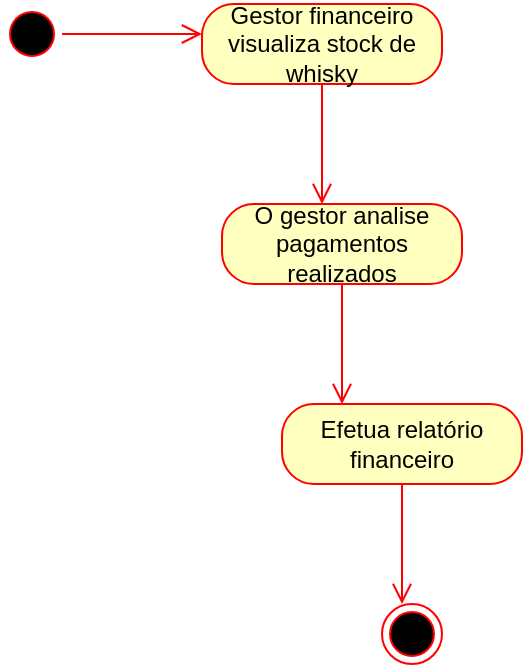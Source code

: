 <mxfile version="22.0.3" type="device">
  <diagram name="Página-1" id="AxWOU-LPAeYPAdYQ-Egs">
    <mxGraphModel dx="1036" dy="606" grid="1" gridSize="10" guides="1" tooltips="1" connect="1" arrows="1" fold="1" page="1" pageScale="1" pageWidth="827" pageHeight="1169" math="0" shadow="0">
      <root>
        <mxCell id="0" />
        <mxCell id="1" parent="0" />
        <mxCell id="ENVp9wVS7SQIWdn9kenw-12" value="" style="ellipse;html=1;shape=startState;fillColor=#000000;strokeColor=#ff0000;" parent="1" vertex="1">
          <mxGeometry x="80" y="110" width="30" height="30" as="geometry" />
        </mxCell>
        <mxCell id="ENVp9wVS7SQIWdn9kenw-13" value="" style="edgeStyle=orthogonalEdgeStyle;html=1;verticalAlign=bottom;endArrow=open;endSize=8;strokeColor=#ff0000;rounded=0;" parent="1" source="ENVp9wVS7SQIWdn9kenw-12" edge="1">
          <mxGeometry relative="1" as="geometry">
            <mxPoint x="180" y="125" as="targetPoint" />
          </mxGeometry>
        </mxCell>
        <mxCell id="ENVp9wVS7SQIWdn9kenw-14" value="Gestor financeiro visualiza stock de whisky" style="rounded=1;whiteSpace=wrap;html=1;arcSize=40;fontColor=#000000;fillColor=#ffffc0;strokeColor=#ff0000;" parent="1" vertex="1">
          <mxGeometry x="180" y="110" width="120" height="40" as="geometry" />
        </mxCell>
        <mxCell id="ENVp9wVS7SQIWdn9kenw-15" value="" style="edgeStyle=orthogonalEdgeStyle;html=1;verticalAlign=bottom;endArrow=open;endSize=8;strokeColor=#ff0000;rounded=0;" parent="1" source="ENVp9wVS7SQIWdn9kenw-14" edge="1">
          <mxGeometry relative="1" as="geometry">
            <mxPoint x="240" y="210" as="targetPoint" />
          </mxGeometry>
        </mxCell>
        <mxCell id="ENVp9wVS7SQIWdn9kenw-16" value="O gestor analise pagamentos realizados" style="rounded=1;whiteSpace=wrap;html=1;arcSize=40;fontColor=#000000;fillColor=#ffffc0;strokeColor=#ff0000;" parent="1" vertex="1">
          <mxGeometry x="190" y="210" width="120" height="40" as="geometry" />
        </mxCell>
        <mxCell id="ENVp9wVS7SQIWdn9kenw-17" value="" style="edgeStyle=orthogonalEdgeStyle;html=1;verticalAlign=bottom;endArrow=open;endSize=8;strokeColor=#ff0000;rounded=0;" parent="1" source="ENVp9wVS7SQIWdn9kenw-16" edge="1">
          <mxGeometry relative="1" as="geometry">
            <mxPoint x="250" y="310" as="targetPoint" />
          </mxGeometry>
        </mxCell>
        <mxCell id="ENVp9wVS7SQIWdn9kenw-18" value="Efetua relatório financeiro" style="rounded=1;whiteSpace=wrap;html=1;arcSize=40;fontColor=#000000;fillColor=#ffffc0;strokeColor=#ff0000;" parent="1" vertex="1">
          <mxGeometry x="220" y="310" width="120" height="40" as="geometry" />
        </mxCell>
        <mxCell id="ENVp9wVS7SQIWdn9kenw-19" value="" style="edgeStyle=orthogonalEdgeStyle;html=1;verticalAlign=bottom;endArrow=open;endSize=8;strokeColor=#ff0000;rounded=0;" parent="1" source="ENVp9wVS7SQIWdn9kenw-18" edge="1">
          <mxGeometry relative="1" as="geometry">
            <mxPoint x="280" y="410" as="targetPoint" />
          </mxGeometry>
        </mxCell>
        <mxCell id="ENVp9wVS7SQIWdn9kenw-20" value="" style="ellipse;html=1;shape=endState;fillColor=#000000;strokeColor=#ff0000;" parent="1" vertex="1">
          <mxGeometry x="270" y="410" width="30" height="30" as="geometry" />
        </mxCell>
      </root>
    </mxGraphModel>
  </diagram>
</mxfile>
